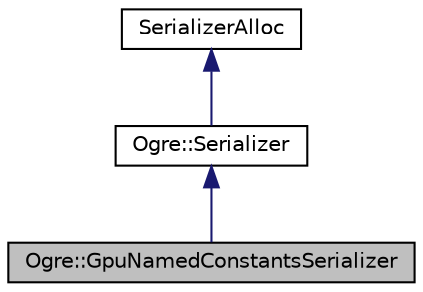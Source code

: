 digraph "Ogre::GpuNamedConstantsSerializer"
{
  bgcolor="transparent";
  edge [fontname="Helvetica",fontsize="10",labelfontname="Helvetica",labelfontsize="10"];
  node [fontname="Helvetica",fontsize="10",shape=record];
  Node0 [label="Ogre::GpuNamedConstantsSerializer",height=0.2,width=0.4,color="black", fillcolor="grey75", style="filled", fontcolor="black"];
  Node1 -> Node0 [dir="back",color="midnightblue",fontsize="10",style="solid",fontname="Helvetica"];
  Node1 [label="Ogre::Serializer",height=0.2,width=0.4,color="black",URL="$class_ogre_1_1_serializer.html",tooltip="Generic class for serialising data to / from binary stream-based files. "];
  Node2 -> Node1 [dir="back",color="midnightblue",fontsize="10",style="solid",fontname="Helvetica"];
  Node2 [label="SerializerAlloc",height=0.2,width=0.4,color="black",URL="$class_ogre_1_1_allocated_object.html"];
}
